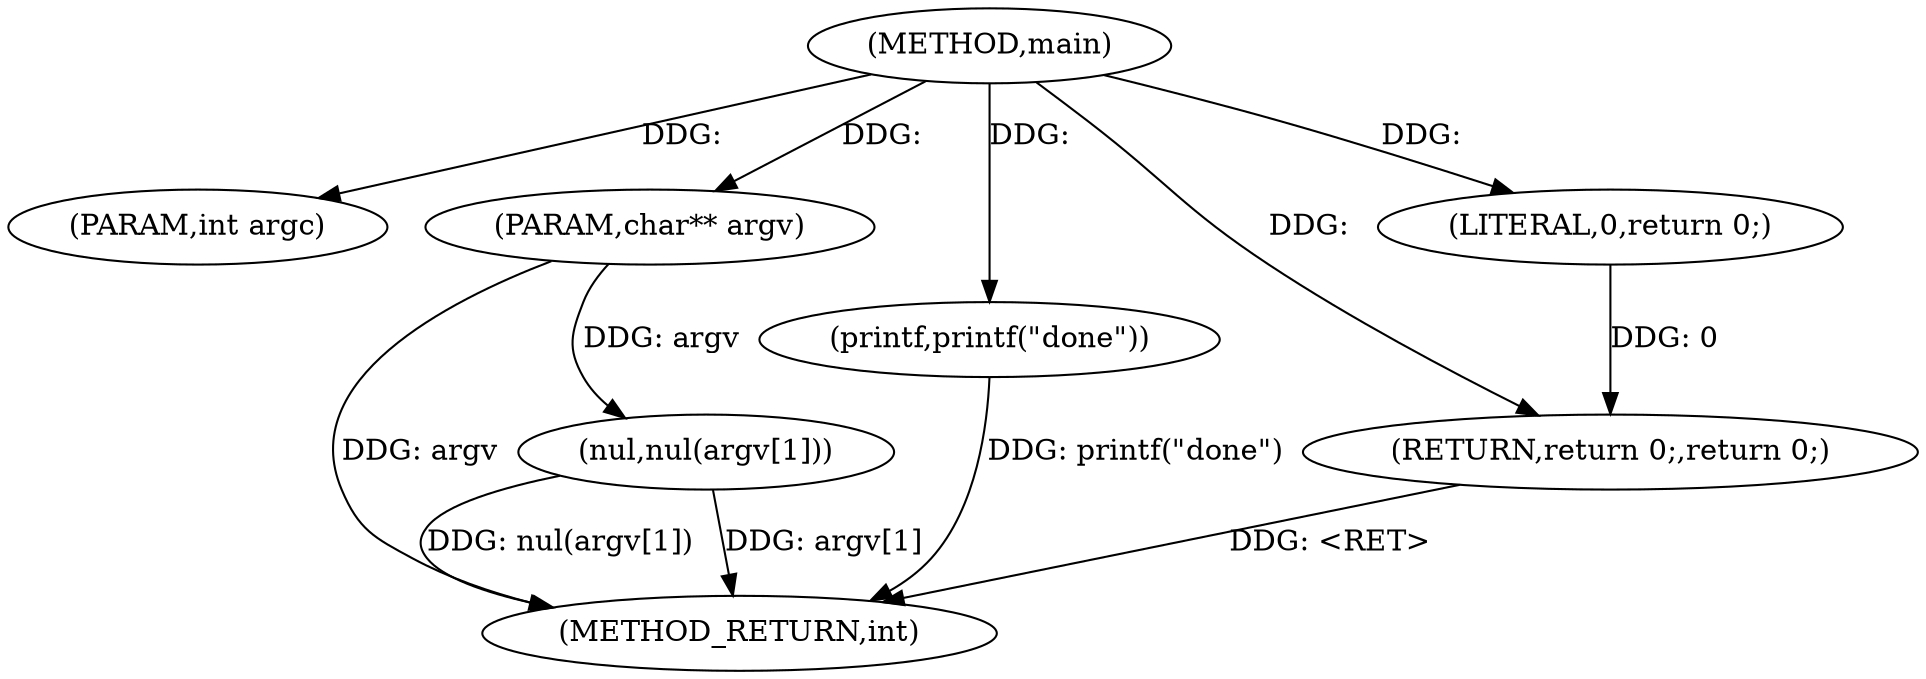digraph main {  
"4703919738796426366" [label = "(METHOD,main)" ]
"4703919738796426378" [label = "(METHOD_RETURN,int)" ]
"4703919738796426367" [label = "(PARAM,int argc)" ]
"4703919738796426368" [label = "(PARAM,char** argv)" ]
"4703919738796426370" [label = "(nul,nul(argv[1]))" ]
"4703919738796426374" [label = "(printf,printf(\"done\"))" ]
"4703919738796426376" [label = "(RETURN,return 0;,return 0;)" ]
"4703919738796426377" [label = "(LITERAL,0,return 0;)" ]
  "4703919738796426376" -> "4703919738796426378"  [ label = "DDG: <RET>"] 
  "4703919738796426374" -> "4703919738796426378"  [ label = "DDG: printf(\"done\")"] 
  "4703919738796426370" -> "4703919738796426378"  [ label = "DDG: nul(argv[1])"] 
  "4703919738796426370" -> "4703919738796426378"  [ label = "DDG: argv[1]"] 
  "4703919738796426368" -> "4703919738796426378"  [ label = "DDG: argv"] 
  "4703919738796426366" -> "4703919738796426367"  [ label = "DDG: "] 
  "4703919738796426366" -> "4703919738796426368"  [ label = "DDG: "] 
  "4703919738796426368" -> "4703919738796426370"  [ label = "DDG: argv"] 
  "4703919738796426366" -> "4703919738796426374"  [ label = "DDG: "] 
  "4703919738796426377" -> "4703919738796426376"  [ label = "DDG: 0"] 
  "4703919738796426366" -> "4703919738796426376"  [ label = "DDG: "] 
  "4703919738796426366" -> "4703919738796426377"  [ label = "DDG: "] 
}
